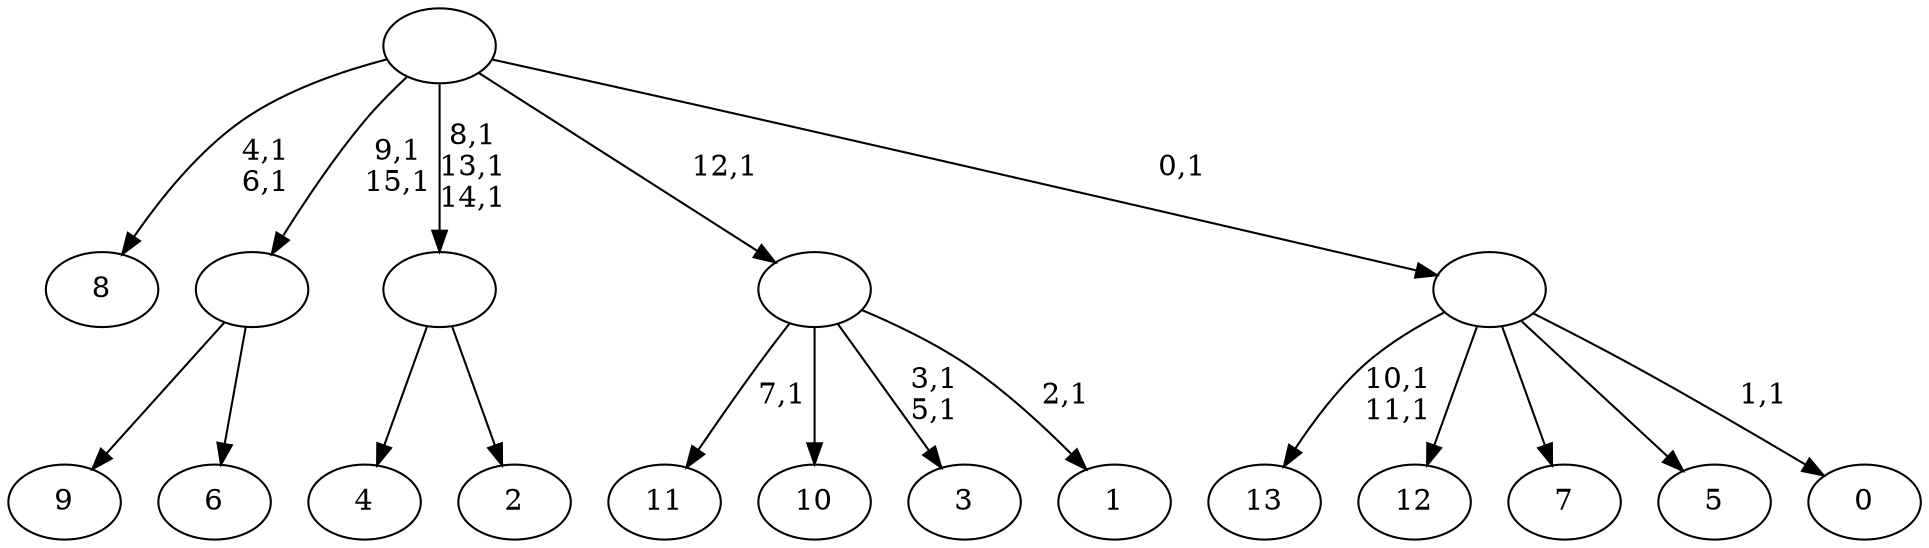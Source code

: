digraph T {
	30 [label="13"]
	27 [label="12"]
	26 [label="11"]
	24 [label="10"]
	23 [label="9"]
	22 [label="8"]
	19 [label="7"]
	18 [label="6"]
	17 [label=""]
	15 [label="5"]
	14 [label="4"]
	13 [label="3"]
	10 [label="2"]
	9 [label=""]
	6 [label="1"]
	4 [label=""]
	3 [label="0"]
	1 [label=""]
	0 [label=""]
	17 -> 23 [label=""]
	17 -> 18 [label=""]
	9 -> 14 [label=""]
	9 -> 10 [label=""]
	4 -> 6 [label="2,1"]
	4 -> 13 [label="3,1\n5,1"]
	4 -> 26 [label="7,1"]
	4 -> 24 [label=""]
	1 -> 3 [label="1,1"]
	1 -> 30 [label="10,1\n11,1"]
	1 -> 27 [label=""]
	1 -> 19 [label=""]
	1 -> 15 [label=""]
	0 -> 9 [label="8,1\n13,1\n14,1"]
	0 -> 17 [label="9,1\n15,1"]
	0 -> 22 [label="4,1\n6,1"]
	0 -> 4 [label="12,1"]
	0 -> 1 [label="0,1"]
}
